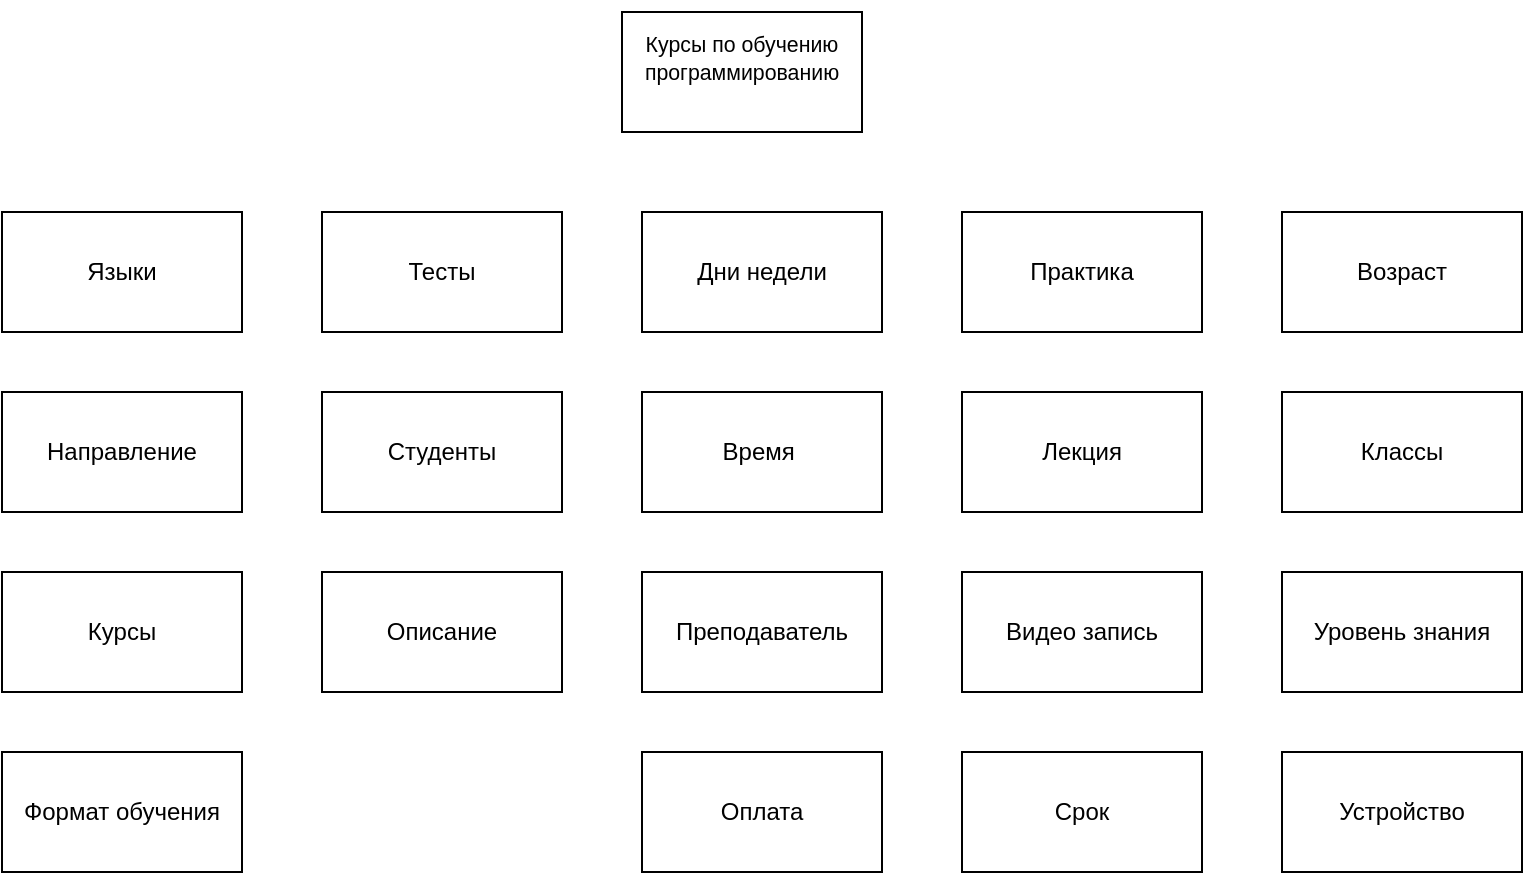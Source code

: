 <mxfile version="22.0.8" type="github">
  <diagram name="Страница — 1" id="vhwWmFYBPfRQbFzPmXqK">
    <mxGraphModel dx="1002" dy="1746" grid="1" gridSize="10" guides="1" tooltips="1" connect="1" arrows="1" fold="1" page="1" pageScale="1" pageWidth="827" pageHeight="1169" math="0" shadow="0">
      <root>
        <mxCell id="0" />
        <mxCell id="1" parent="0" />
        <mxCell id="KTkdDVdYiYah_9VYzPvB-1" value="&#xa;&lt;span data-sheets-userformat=&quot;{&amp;quot;2&amp;quot;:12474,&amp;quot;4&amp;quot;:{&amp;quot;1&amp;quot;:2,&amp;quot;2&amp;quot;:16777215},&amp;quot;6&amp;quot;:{&amp;quot;1&amp;quot;:[{&amp;quot;1&amp;quot;:2,&amp;quot;2&amp;quot;:0,&amp;quot;5&amp;quot;:{&amp;quot;1&amp;quot;:2,&amp;quot;2&amp;quot;:0}},{&amp;quot;1&amp;quot;:0,&amp;quot;2&amp;quot;:0,&amp;quot;3&amp;quot;:3},{&amp;quot;1&amp;quot;:1,&amp;quot;2&amp;quot;:0,&amp;quot;4&amp;quot;:1}]},&amp;quot;7&amp;quot;:{&amp;quot;1&amp;quot;:[{&amp;quot;1&amp;quot;:2,&amp;quot;2&amp;quot;:0,&amp;quot;5&amp;quot;:{&amp;quot;1&amp;quot;:2,&amp;quot;2&amp;quot;:0}},{&amp;quot;1&amp;quot;:0,&amp;quot;2&amp;quot;:0,&amp;quot;3&amp;quot;:3},{&amp;quot;1&amp;quot;:1,&amp;quot;2&amp;quot;:0,&amp;quot;4&amp;quot;:1}]},&amp;quot;8&amp;quot;:{&amp;quot;1&amp;quot;:[{&amp;quot;1&amp;quot;:2,&amp;quot;2&amp;quot;:0,&amp;quot;5&amp;quot;:{&amp;quot;1&amp;quot;:2,&amp;quot;2&amp;quot;:0}},{&amp;quot;1&amp;quot;:0,&amp;quot;2&amp;quot;:0,&amp;quot;3&amp;quot;:3},{&amp;quot;1&amp;quot;:1,&amp;quot;2&amp;quot;:0,&amp;quot;4&amp;quot;:1}]},&amp;quot;10&amp;quot;:2,&amp;quot;15&amp;quot;:&amp;quot;Arial&amp;quot;,&amp;quot;16&amp;quot;:8}&quot; data-sheets-value=&quot;{&amp;quot;1&amp;quot;:2,&amp;quot;2&amp;quot;:&amp;quot;Курсы по обучению программированию&amp;quot;}&quot; style=&quot;font-size:8pt;font-family:Arial;font-style:normal;&quot;&gt;Курсы по обучению программированию&lt;/span&gt;&#xa;&#xa;" style="rounded=0;whiteSpace=wrap;html=1;" vertex="1" parent="1">
          <mxGeometry x="350" y="-1140" width="120" height="60" as="geometry" />
        </mxCell>
        <mxCell id="KTkdDVdYiYah_9VYzPvB-2" value="Языки" style="rounded=0;whiteSpace=wrap;html=1;" vertex="1" parent="1">
          <mxGeometry x="40" y="-1040" width="120" height="60" as="geometry" />
        </mxCell>
        <mxCell id="KTkdDVdYiYah_9VYzPvB-3" value="Направление&lt;br&gt;" style="rounded=0;whiteSpace=wrap;html=1;" vertex="1" parent="1">
          <mxGeometry x="40" y="-950" width="120" height="60" as="geometry" />
        </mxCell>
        <mxCell id="KTkdDVdYiYah_9VYzPvB-4" value="Курсы&lt;br&gt;" style="rounded=0;whiteSpace=wrap;html=1;" vertex="1" parent="1">
          <mxGeometry x="40" y="-860" width="120" height="60" as="geometry" />
        </mxCell>
        <mxCell id="KTkdDVdYiYah_9VYzPvB-5" value="Тесты" style="rounded=0;whiteSpace=wrap;html=1;" vertex="1" parent="1">
          <mxGeometry x="200" y="-1040" width="120" height="60" as="geometry" />
        </mxCell>
        <mxCell id="KTkdDVdYiYah_9VYzPvB-6" value="Студенты" style="rounded=0;whiteSpace=wrap;html=1;" vertex="1" parent="1">
          <mxGeometry x="200" y="-950" width="120" height="60" as="geometry" />
        </mxCell>
        <mxCell id="KTkdDVdYiYah_9VYzPvB-7" value="Описание" style="rounded=0;whiteSpace=wrap;html=1;" vertex="1" parent="1">
          <mxGeometry x="200" y="-860" width="120" height="60" as="geometry" />
        </mxCell>
        <mxCell id="KTkdDVdYiYah_9VYzPvB-8" value="Дни недели" style="rounded=0;whiteSpace=wrap;html=1;" vertex="1" parent="1">
          <mxGeometry x="360" y="-1040" width="120" height="60" as="geometry" />
        </mxCell>
        <mxCell id="KTkdDVdYiYah_9VYzPvB-9" value="Время&amp;nbsp;&lt;br&gt;" style="rounded=0;whiteSpace=wrap;html=1;" vertex="1" parent="1">
          <mxGeometry x="360" y="-950" width="120" height="60" as="geometry" />
        </mxCell>
        <mxCell id="KTkdDVdYiYah_9VYzPvB-10" value="Преподаватель&lt;br&gt;" style="rounded=0;whiteSpace=wrap;html=1;" vertex="1" parent="1">
          <mxGeometry x="360" y="-860" width="120" height="60" as="geometry" />
        </mxCell>
        <mxCell id="KTkdDVdYiYah_9VYzPvB-11" value="&lt;font&gt;Практика&lt;/font&gt;" style="rounded=0;whiteSpace=wrap;html=1;" vertex="1" parent="1">
          <mxGeometry x="520" y="-1040" width="120" height="60" as="geometry" />
        </mxCell>
        <mxCell id="KTkdDVdYiYah_9VYzPvB-12" value="Лекция" style="rounded=0;whiteSpace=wrap;html=1;" vertex="1" parent="1">
          <mxGeometry x="520" y="-950" width="120" height="60" as="geometry" />
        </mxCell>
        <mxCell id="KTkdDVdYiYah_9VYzPvB-13" value="Видео запись" style="rounded=0;whiteSpace=wrap;html=1;" vertex="1" parent="1">
          <mxGeometry x="520" y="-860" width="120" height="60" as="geometry" />
        </mxCell>
        <mxCell id="KTkdDVdYiYah_9VYzPvB-14" value="Возраст&lt;br&gt;" style="rounded=0;whiteSpace=wrap;html=1;" vertex="1" parent="1">
          <mxGeometry x="680" y="-1040" width="120" height="60" as="geometry" />
        </mxCell>
        <mxCell id="KTkdDVdYiYah_9VYzPvB-15" value="Классы&lt;br&gt;" style="rounded=0;whiteSpace=wrap;html=1;" vertex="1" parent="1">
          <mxGeometry x="680" y="-950" width="120" height="60" as="geometry" />
        </mxCell>
        <mxCell id="KTkdDVdYiYah_9VYzPvB-16" value="Уровень знания&lt;br&gt;" style="rounded=0;whiteSpace=wrap;html=1;" vertex="1" parent="1">
          <mxGeometry x="680" y="-860" width="120" height="60" as="geometry" />
        </mxCell>
        <mxCell id="KTkdDVdYiYah_9VYzPvB-17" value="Формат обучения" style="rounded=0;whiteSpace=wrap;html=1;" vertex="1" parent="1">
          <mxGeometry x="40" y="-770" width="120" height="60" as="geometry" />
        </mxCell>
        <mxCell id="KTkdDVdYiYah_9VYzPvB-19" value="Оплата" style="rounded=0;whiteSpace=wrap;html=1;" vertex="1" parent="1">
          <mxGeometry x="360" y="-770" width="120" height="60" as="geometry" />
        </mxCell>
        <mxCell id="KTkdDVdYiYah_9VYzPvB-21" value="Устройство" style="rounded=0;whiteSpace=wrap;html=1;" vertex="1" parent="1">
          <mxGeometry x="680" y="-770" width="120" height="60" as="geometry" />
        </mxCell>
        <mxCell id="KTkdDVdYiYah_9VYzPvB-23" value="Срок&lt;br&gt;" style="rounded=0;whiteSpace=wrap;html=1;" vertex="1" parent="1">
          <mxGeometry x="520" y="-770" width="120" height="60" as="geometry" />
        </mxCell>
      </root>
    </mxGraphModel>
  </diagram>
</mxfile>
